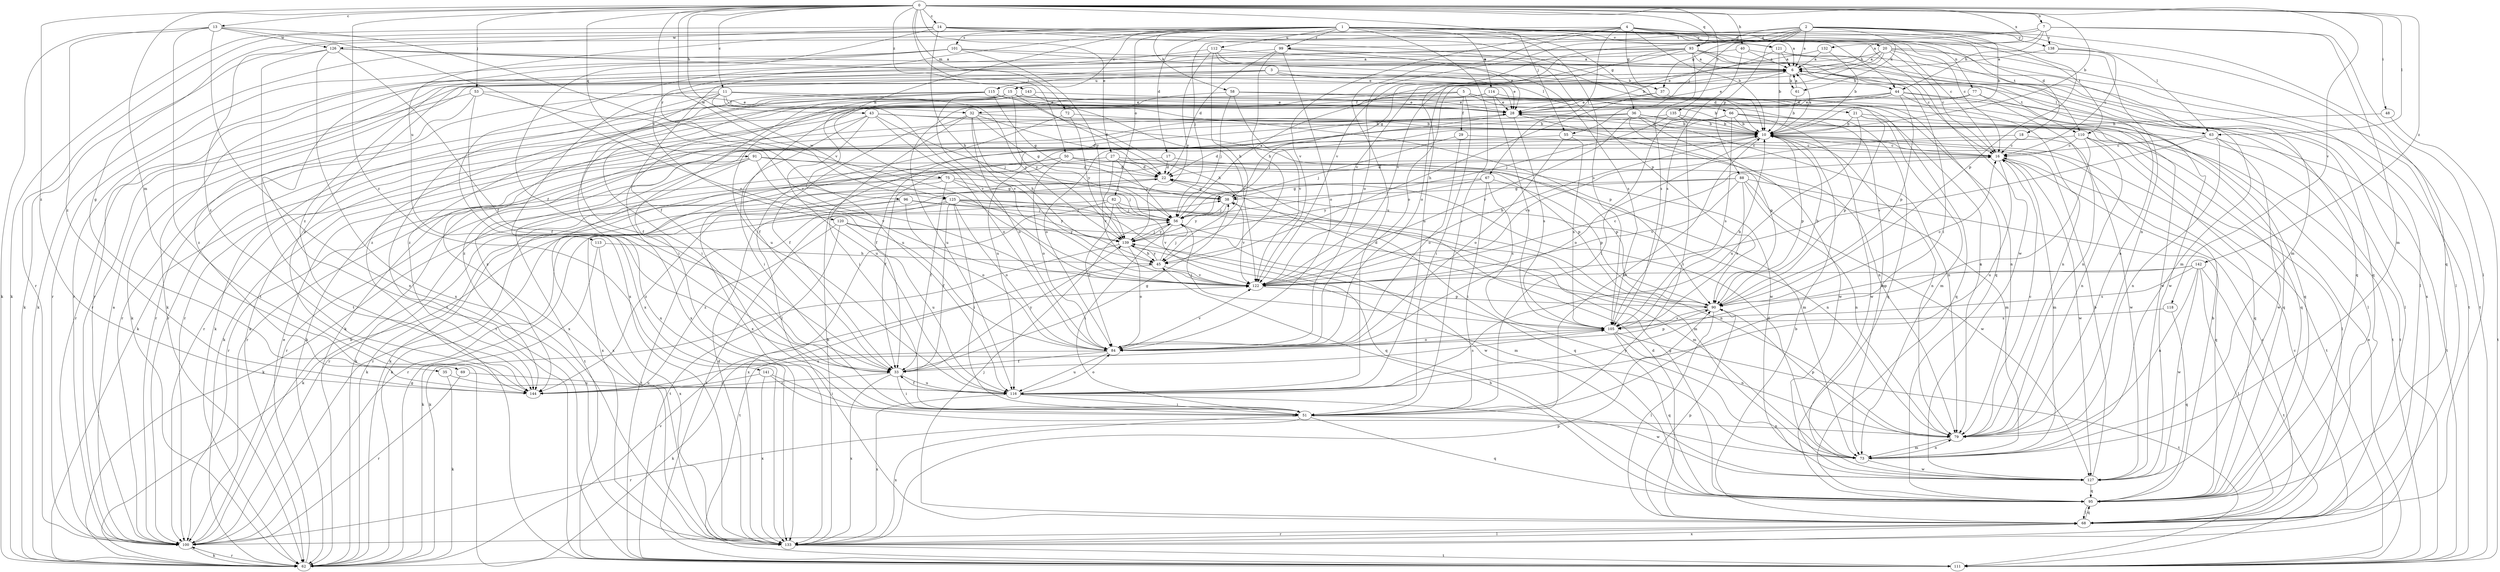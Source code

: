 strict digraph  {
0;
1;
2;
3;
4;
5;
6;
7;
10;
11;
13;
14;
15;
16;
17;
18;
20;
21;
22;
27;
28;
29;
32;
33;
35;
36;
37;
38;
40;
43;
44;
45;
48;
50;
51;
53;
55;
56;
58;
61;
62;
63;
66;
67;
68;
69;
72;
73;
75;
77;
79;
82;
84;
88;
90;
91;
93;
95;
96;
99;
100;
101;
105;
110;
111;
112;
113;
114;
115;
116;
118;
120;
121;
122;
125;
126;
127;
132;
133;
135;
138;
139;
141;
142;
143;
144;
0 -> 7  [label=b];
0 -> 10  [label=b];
0 -> 11  [label=c];
0 -> 13  [label=c];
0 -> 14  [label=c];
0 -> 27  [label=e];
0 -> 40  [label=h];
0 -> 43  [label=h];
0 -> 48  [label=i];
0 -> 50  [label=i];
0 -> 53  [label=j];
0 -> 55  [label=j];
0 -> 63  [label=l];
0 -> 69  [label=m];
0 -> 72  [label=m];
0 -> 91  [label=q];
0 -> 93  [label=q];
0 -> 96  [label=r];
0 -> 118  [label=v];
0 -> 125  [label=w];
0 -> 132  [label=x];
0 -> 135  [label=y];
0 -> 141  [label=z];
0 -> 142  [label=z];
0 -> 143  [label=z];
0 -> 144  [label=z];
1 -> 6  [label=a];
1 -> 15  [label=c];
1 -> 16  [label=c];
1 -> 35  [label=g];
1 -> 36  [label=g];
1 -> 44  [label=h];
1 -> 51  [label=i];
1 -> 58  [label=k];
1 -> 75  [label=n];
1 -> 77  [label=n];
1 -> 79  [label=n];
1 -> 82  [label=o];
1 -> 99  [label=r];
1 -> 100  [label=r];
1 -> 101  [label=s];
1 -> 105  [label=s];
1 -> 110  [label=t];
1 -> 112  [label=u];
1 -> 113  [label=u];
1 -> 114  [label=u];
1 -> 120  [label=v];
1 -> 121  [label=v];
2 -> 6  [label=a];
2 -> 10  [label=b];
2 -> 37  [label=g];
2 -> 55  [label=j];
2 -> 61  [label=k];
2 -> 63  [label=l];
2 -> 84  [label=o];
2 -> 88  [label=p];
2 -> 90  [label=p];
2 -> 93  [label=q];
2 -> 95  [label=q];
2 -> 138  [label=y];
2 -> 144  [label=z];
3 -> 28  [label=e];
3 -> 63  [label=l];
3 -> 66  [label=l];
3 -> 115  [label=u];
3 -> 133  [label=x];
3 -> 144  [label=z];
4 -> 10  [label=b];
4 -> 17  [label=d];
4 -> 18  [label=d];
4 -> 20  [label=d];
4 -> 37  [label=g];
4 -> 56  [label=j];
4 -> 67  [label=l];
4 -> 110  [label=t];
4 -> 116  [label=u];
4 -> 121  [label=v];
4 -> 122  [label=v];
5 -> 10  [label=b];
5 -> 21  [label=d];
5 -> 29  [label=f];
5 -> 32  [label=f];
5 -> 51  [label=i];
5 -> 68  [label=l];
5 -> 79  [label=n];
5 -> 100  [label=r];
5 -> 133  [label=x];
6 -> 28  [label=e];
6 -> 44  [label=h];
6 -> 61  [label=k];
6 -> 62  [label=k];
6 -> 73  [label=m];
6 -> 100  [label=r];
6 -> 110  [label=t];
7 -> 6  [label=a];
7 -> 44  [label=h];
7 -> 68  [label=l];
7 -> 73  [label=m];
7 -> 122  [label=v];
7 -> 138  [label=y];
7 -> 99  [label=t];
10 -> 6  [label=a];
10 -> 16  [label=c];
10 -> 22  [label=d];
10 -> 28  [label=e];
10 -> 79  [label=n];
10 -> 84  [label=o];
10 -> 90  [label=p];
10 -> 111  [label=t];
11 -> 28  [label=e];
11 -> 32  [label=f];
11 -> 33  [label=f];
11 -> 100  [label=r];
11 -> 111  [label=t];
11 -> 122  [label=v];
11 -> 125  [label=w];
11 -> 139  [label=y];
13 -> 62  [label=k];
13 -> 84  [label=o];
13 -> 111  [label=t];
13 -> 122  [label=v];
13 -> 126  [label=w];
13 -> 133  [label=x];
13 -> 144  [label=z];
14 -> 10  [label=b];
14 -> 16  [label=c];
14 -> 33  [label=f];
14 -> 45  [label=h];
14 -> 62  [label=k];
14 -> 90  [label=p];
14 -> 126  [label=w];
14 -> 127  [label=w];
15 -> 22  [label=d];
15 -> 28  [label=e];
15 -> 51  [label=i];
15 -> 79  [label=n];
15 -> 116  [label=u];
15 -> 122  [label=v];
15 -> 139  [label=y];
15 -> 144  [label=z];
16 -> 22  [label=d];
16 -> 62  [label=k];
16 -> 73  [label=m];
16 -> 116  [label=u];
16 -> 127  [label=w];
17 -> 22  [label=d];
17 -> 62  [label=k];
17 -> 73  [label=m];
18 -> 16  [label=c];
18 -> 122  [label=v];
18 -> 127  [label=w];
20 -> 6  [label=a];
20 -> 16  [label=c];
20 -> 68  [label=l];
20 -> 73  [label=m];
20 -> 84  [label=o];
20 -> 100  [label=r];
20 -> 111  [label=t];
20 -> 122  [label=v];
21 -> 10  [label=b];
21 -> 73  [label=m];
21 -> 90  [label=p];
21 -> 95  [label=q];
21 -> 116  [label=u];
22 -> 38  [label=g];
22 -> 62  [label=k];
22 -> 100  [label=r];
27 -> 22  [label=d];
27 -> 33  [label=f];
27 -> 56  [label=j];
27 -> 90  [label=p];
27 -> 122  [label=v];
28 -> 10  [label=b];
28 -> 62  [label=k];
28 -> 79  [label=n];
28 -> 84  [label=o];
28 -> 100  [label=r];
28 -> 105  [label=s];
29 -> 16  [label=c];
29 -> 56  [label=j];
29 -> 84  [label=o];
32 -> 10  [label=b];
32 -> 22  [label=d];
32 -> 33  [label=f];
32 -> 38  [label=g];
32 -> 45  [label=h];
32 -> 51  [label=i];
32 -> 84  [label=o];
33 -> 38  [label=g];
33 -> 51  [label=i];
33 -> 105  [label=s];
33 -> 116  [label=u];
33 -> 133  [label=x];
33 -> 139  [label=y];
33 -> 144  [label=z];
35 -> 62  [label=k];
35 -> 116  [label=u];
36 -> 10  [label=b];
36 -> 33  [label=f];
36 -> 62  [label=k];
36 -> 79  [label=n];
36 -> 90  [label=p];
36 -> 111  [label=t];
36 -> 116  [label=u];
36 -> 122  [label=v];
36 -> 127  [label=w];
37 -> 28  [label=e];
37 -> 45  [label=h];
37 -> 79  [label=n];
38 -> 56  [label=j];
38 -> 122  [label=v];
38 -> 139  [label=y];
40 -> 6  [label=a];
40 -> 33  [label=f];
40 -> 95  [label=q];
40 -> 105  [label=s];
43 -> 10  [label=b];
43 -> 51  [label=i];
43 -> 56  [label=j];
43 -> 84  [label=o];
43 -> 116  [label=u];
43 -> 127  [label=w];
43 -> 133  [label=x];
44 -> 28  [label=e];
44 -> 51  [label=i];
44 -> 62  [label=k];
44 -> 68  [label=l];
44 -> 90  [label=p];
44 -> 95  [label=q];
44 -> 100  [label=r];
44 -> 127  [label=w];
45 -> 56  [label=j];
45 -> 111  [label=t];
45 -> 122  [label=v];
45 -> 139  [label=y];
48 -> 10  [label=b];
48 -> 111  [label=t];
50 -> 22  [label=d];
50 -> 73  [label=m];
50 -> 84  [label=o];
50 -> 90  [label=p];
50 -> 100  [label=r];
50 -> 133  [label=x];
51 -> 10  [label=b];
51 -> 79  [label=n];
51 -> 95  [label=q];
51 -> 100  [label=r];
51 -> 133  [label=x];
53 -> 28  [label=e];
53 -> 33  [label=f];
53 -> 100  [label=r];
53 -> 122  [label=v];
53 -> 144  [label=z];
55 -> 16  [label=c];
55 -> 84  [label=o];
55 -> 100  [label=r];
55 -> 105  [label=s];
56 -> 6  [label=a];
56 -> 51  [label=i];
56 -> 73  [label=m];
56 -> 139  [label=y];
58 -> 28  [label=e];
58 -> 33  [label=f];
58 -> 56  [label=j];
58 -> 95  [label=q];
58 -> 122  [label=v];
61 -> 6  [label=a];
61 -> 10  [label=b];
62 -> 28  [label=e];
62 -> 38  [label=g];
62 -> 100  [label=r];
62 -> 122  [label=v];
63 -> 16  [label=c];
63 -> 79  [label=n];
63 -> 111  [label=t];
63 -> 122  [label=v];
63 -> 127  [label=w];
66 -> 10  [label=b];
66 -> 56  [label=j];
66 -> 73  [label=m];
66 -> 105  [label=s];
66 -> 111  [label=t];
66 -> 127  [label=w];
66 -> 133  [label=x];
67 -> 38  [label=g];
67 -> 51  [label=i];
67 -> 90  [label=p];
67 -> 105  [label=s];
67 -> 139  [label=y];
68 -> 10  [label=b];
68 -> 16  [label=c];
68 -> 22  [label=d];
68 -> 56  [label=j];
68 -> 90  [label=p];
68 -> 95  [label=q];
68 -> 100  [label=r];
68 -> 133  [label=x];
69 -> 100  [label=r];
69 -> 116  [label=u];
72 -> 10  [label=b];
72 -> 68  [label=l];
72 -> 139  [label=y];
73 -> 22  [label=d];
73 -> 79  [label=n];
73 -> 127  [label=w];
73 -> 139  [label=y];
75 -> 33  [label=f];
75 -> 38  [label=g];
75 -> 56  [label=j];
75 -> 62  [label=k];
75 -> 79  [label=n];
75 -> 100  [label=r];
77 -> 28  [label=e];
77 -> 62  [label=k];
77 -> 79  [label=n];
77 -> 127  [label=w];
79 -> 6  [label=a];
79 -> 16  [label=c];
79 -> 73  [label=m];
79 -> 90  [label=p];
82 -> 56  [label=j];
82 -> 84  [label=o];
82 -> 95  [label=q];
82 -> 111  [label=t];
82 -> 122  [label=v];
82 -> 133  [label=x];
84 -> 33  [label=f];
84 -> 62  [label=k];
84 -> 90  [label=p];
84 -> 116  [label=u];
84 -> 122  [label=v];
88 -> 38  [label=g];
88 -> 62  [label=k];
88 -> 79  [label=n];
88 -> 95  [label=q];
88 -> 105  [label=s];
88 -> 122  [label=v];
88 -> 127  [label=w];
90 -> 10  [label=b];
90 -> 16  [label=c];
90 -> 22  [label=d];
90 -> 68  [label=l];
90 -> 105  [label=s];
91 -> 22  [label=d];
91 -> 56  [label=j];
91 -> 100  [label=r];
91 -> 111  [label=t];
91 -> 122  [label=v];
91 -> 133  [label=x];
93 -> 6  [label=a];
93 -> 16  [label=c];
93 -> 38  [label=g];
93 -> 51  [label=i];
93 -> 62  [label=k];
93 -> 95  [label=q];
93 -> 100  [label=r];
93 -> 105  [label=s];
93 -> 116  [label=u];
93 -> 122  [label=v];
95 -> 10  [label=b];
95 -> 38  [label=g];
95 -> 45  [label=h];
95 -> 68  [label=l];
96 -> 56  [label=j];
96 -> 62  [label=k];
96 -> 79  [label=n];
96 -> 84  [label=o];
96 -> 144  [label=z];
99 -> 6  [label=a];
99 -> 22  [label=d];
99 -> 45  [label=h];
99 -> 84  [label=o];
99 -> 105  [label=s];
99 -> 144  [label=z];
100 -> 6  [label=a];
100 -> 10  [label=b];
100 -> 62  [label=k];
101 -> 6  [label=a];
101 -> 62  [label=k];
101 -> 95  [label=q];
101 -> 100  [label=r];
101 -> 111  [label=t];
101 -> 139  [label=y];
105 -> 10  [label=b];
105 -> 56  [label=j];
105 -> 79  [label=n];
105 -> 84  [label=o];
105 -> 95  [label=q];
105 -> 111  [label=t];
110 -> 16  [label=c];
110 -> 68  [label=l];
110 -> 79  [label=n];
110 -> 95  [label=q];
110 -> 116  [label=u];
110 -> 144  [label=z];
111 -> 28  [label=e];
112 -> 6  [label=a];
112 -> 10  [label=b];
112 -> 28  [label=e];
112 -> 45  [label=h];
112 -> 133  [label=x];
112 -> 139  [label=y];
113 -> 45  [label=h];
113 -> 62  [label=k];
113 -> 133  [label=x];
114 -> 28  [label=e];
114 -> 62  [label=k];
114 -> 95  [label=q];
114 -> 105  [label=s];
114 -> 116  [label=u];
115 -> 28  [label=e];
115 -> 38  [label=g];
115 -> 45  [label=h];
115 -> 62  [label=k];
115 -> 100  [label=r];
115 -> 122  [label=v];
115 -> 133  [label=x];
115 -> 144  [label=z];
116 -> 33  [label=f];
116 -> 51  [label=i];
116 -> 84  [label=o];
116 -> 127  [label=w];
116 -> 133  [label=x];
118 -> 95  [label=q];
118 -> 105  [label=s];
120 -> 111  [label=t];
120 -> 116  [label=u];
120 -> 127  [label=w];
120 -> 139  [label=y];
120 -> 144  [label=z];
121 -> 6  [label=a];
121 -> 10  [label=b];
121 -> 28  [label=e];
121 -> 111  [label=t];
121 -> 133  [label=x];
122 -> 10  [label=b];
122 -> 16  [label=c];
122 -> 90  [label=p];
125 -> 33  [label=f];
125 -> 51  [label=i];
125 -> 56  [label=j];
125 -> 73  [label=m];
125 -> 84  [label=o];
125 -> 95  [label=q];
125 -> 100  [label=r];
125 -> 111  [label=t];
125 -> 139  [label=y];
126 -> 6  [label=a];
126 -> 28  [label=e];
126 -> 33  [label=f];
126 -> 62  [label=k];
126 -> 111  [label=t];
126 -> 133  [label=x];
127 -> 10  [label=b];
127 -> 95  [label=q];
132 -> 6  [label=a];
132 -> 10  [label=b];
132 -> 84  [label=o];
133 -> 10  [label=b];
133 -> 16  [label=c];
133 -> 22  [label=d];
133 -> 68  [label=l];
133 -> 90  [label=p];
133 -> 111  [label=t];
135 -> 10  [label=b];
135 -> 51  [label=i];
135 -> 56  [label=j];
135 -> 95  [label=q];
135 -> 144  [label=z];
138 -> 6  [label=a];
138 -> 16  [label=c];
138 -> 68  [label=l];
139 -> 45  [label=h];
139 -> 56  [label=j];
139 -> 62  [label=k];
139 -> 73  [label=m];
139 -> 84  [label=o];
141 -> 51  [label=i];
141 -> 73  [label=m];
141 -> 133  [label=x];
141 -> 144  [label=z];
142 -> 68  [label=l];
142 -> 79  [label=n];
142 -> 90  [label=p];
142 -> 105  [label=s];
142 -> 111  [label=t];
142 -> 122  [label=v];
142 -> 127  [label=w];
143 -> 28  [label=e];
143 -> 51  [label=i];
143 -> 90  [label=p];
143 -> 116  [label=u];
144 -> 105  [label=s];
}
